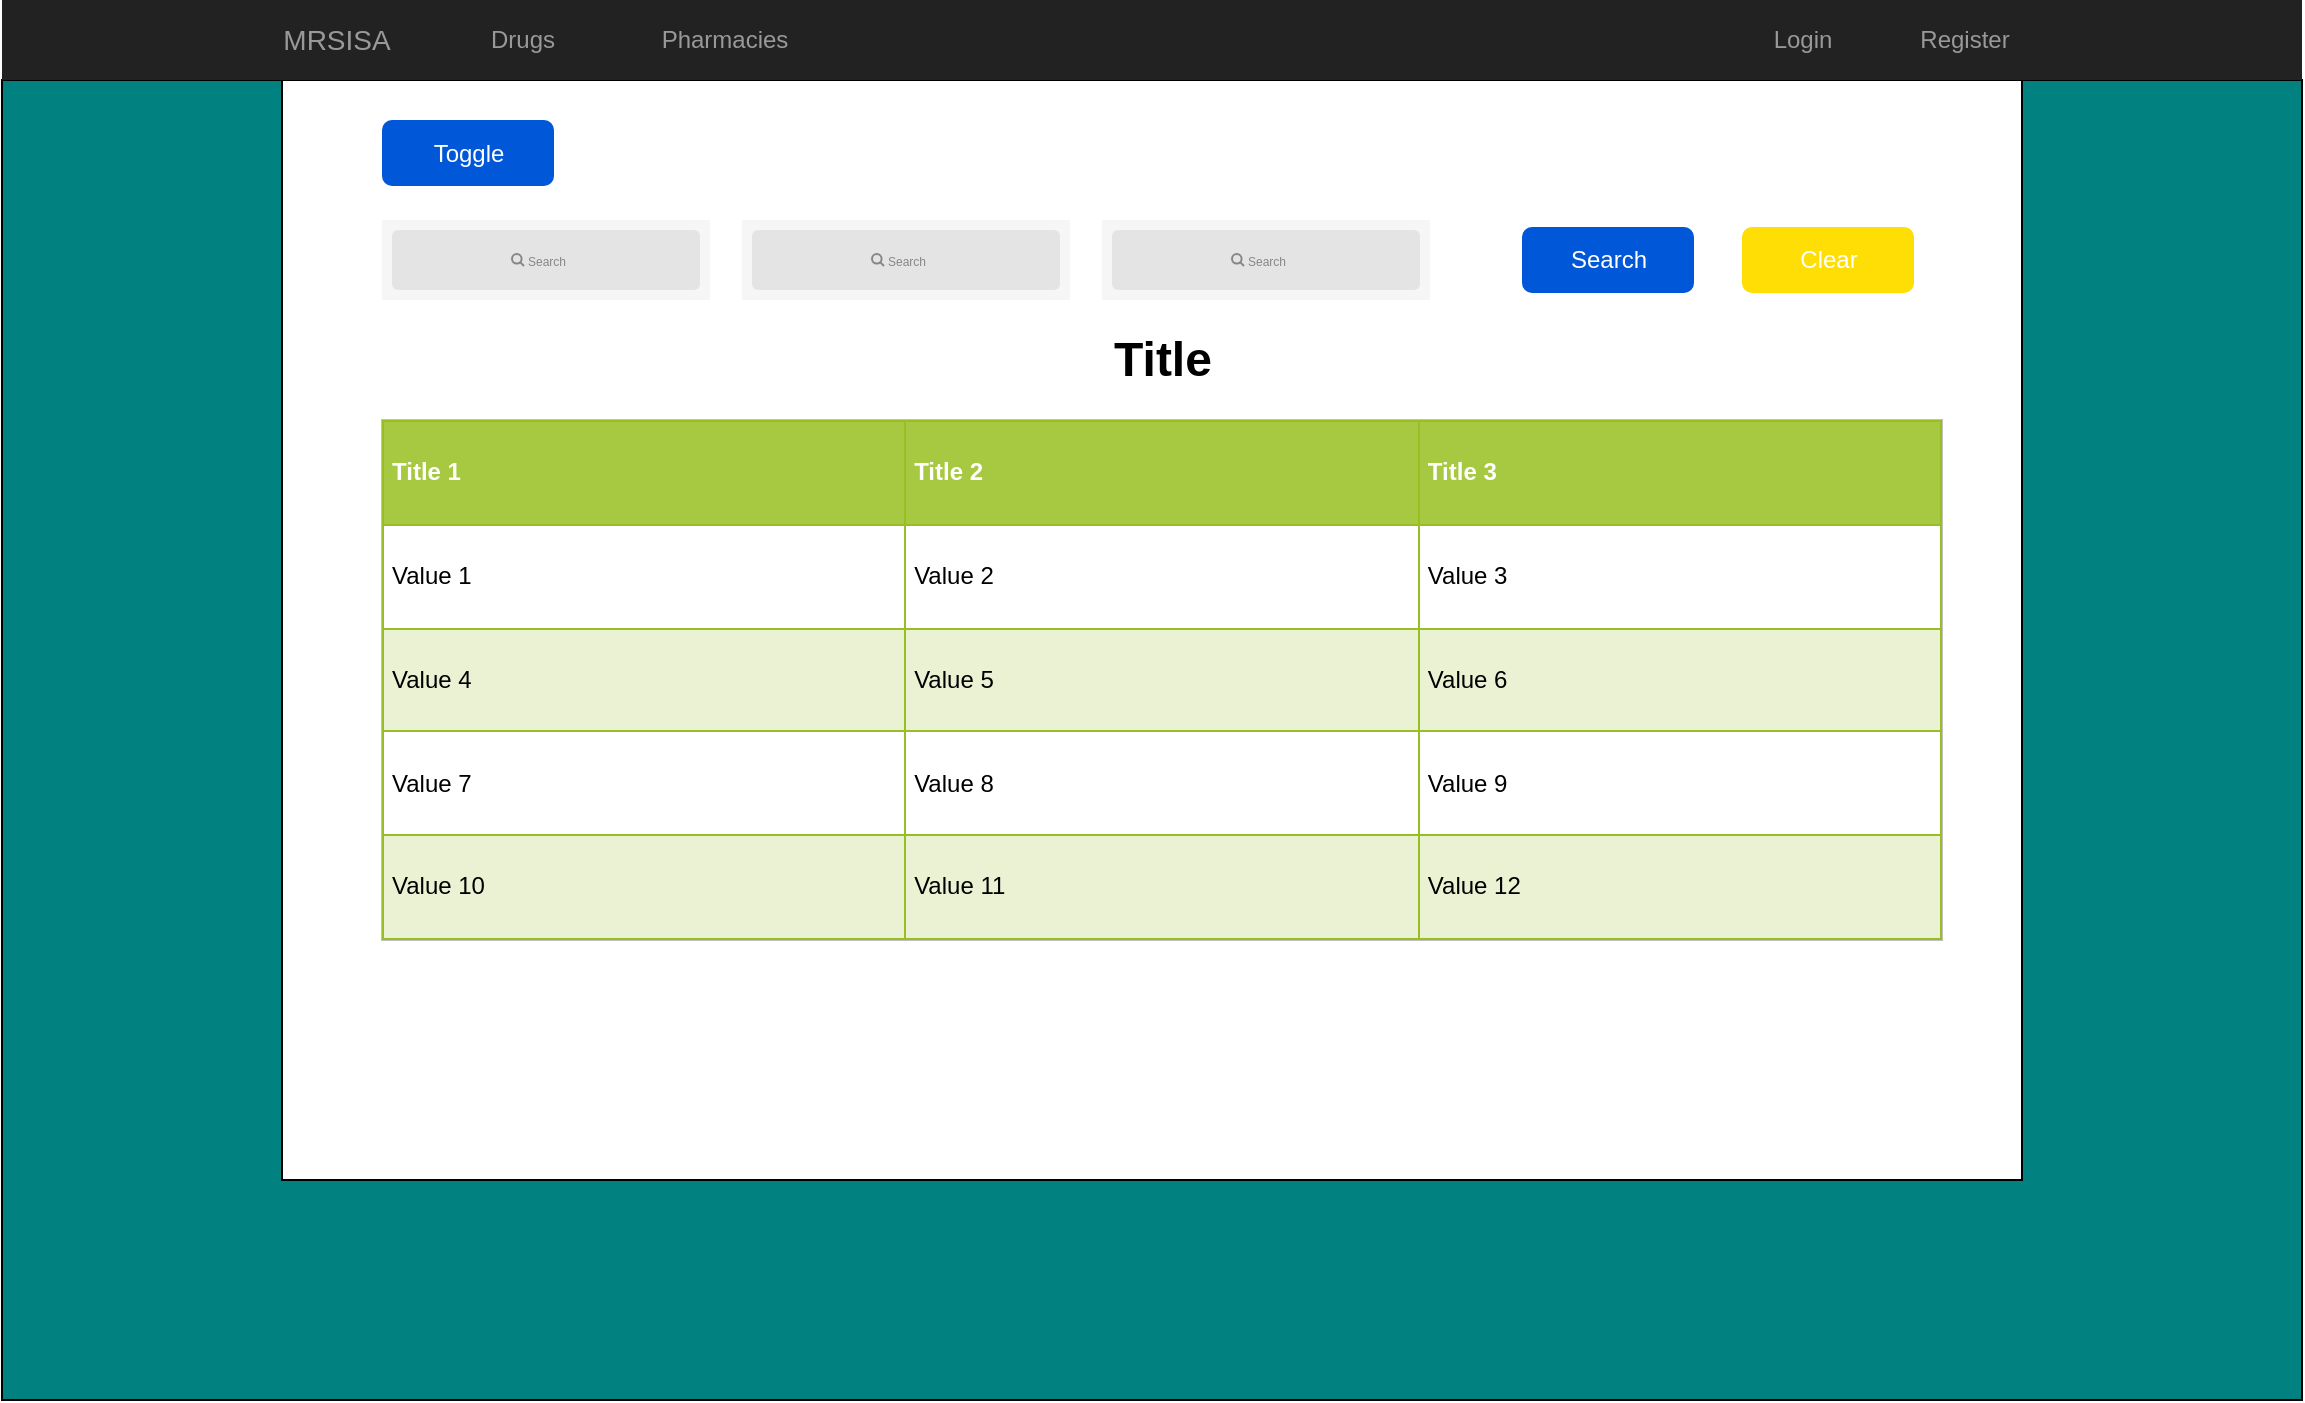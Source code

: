 <mxfile version="14.4.9" type="device"><diagram name="Page-1" id="c9db0220-8083-56f3-ca83-edcdcd058819"><mxGraphModel dx="1876" dy="922" grid="1" gridSize="10" guides="1" tooltips="1" connect="1" arrows="1" fold="1" page="1" pageScale="1.5" pageWidth="826" pageHeight="1169" background="#ffffff" math="0" shadow="0"><root><mxCell id="0" style=";html=1;"/><mxCell id="1" style=";html=1;" parent="0"/><mxCell id="1erqme0I429cUKNpEx2Z-60" value="" style="rounded=0;whiteSpace=wrap;html=1;fillColor=#018281;" parent="1" vertex="1"><mxGeometry x="40" y="110" width="1150" height="660" as="geometry"/></mxCell><mxCell id="1erqme0I429cUKNpEx2Z-47" value="" style="rounded=0;whiteSpace=wrap;html=1;" parent="1" vertex="1"><mxGeometry x="180" y="110" width="870" height="550" as="geometry"/></mxCell><mxCell id="3d76a8aef4d5c911-1" value="" style="html=1;shadow=0;dashed=0;shape=mxgraph.bootstrap.rect;fillColor=#222222;strokeColor=none;whiteSpace=wrap;rounded=0;fontSize=12;fontColor=#000000;align=center;" parent="1" vertex="1"><mxGeometry x="40" y="70" width="1150" height="40" as="geometry"/></mxCell><mxCell id="3d76a8aef4d5c911-2" value="MRSISA" style="html=1;shadow=0;dashed=0;fillColor=none;strokeColor=none;shape=mxgraph.bootstrap.rect;fontColor=#999999;fontSize=14;whiteSpace=wrap;" parent="3d76a8aef4d5c911-1" vertex="1"><mxGeometry x="110" width="115" height="40" as="geometry"/></mxCell><mxCell id="3d76a8aef4d5c911-9" value="Login" style="html=1;shadow=0;dashed=0;fillColor=none;strokeColor=none;shape=mxgraph.bootstrap.rect;fontColor=#999999;whiteSpace=wrap;" parent="3d76a8aef4d5c911-1" vertex="1"><mxGeometry x="850" width="100.625" height="40" as="geometry"/></mxCell><mxCell id="3d76a8aef4d5c911-10" value="Register" style="html=1;shadow=0;dashed=0;fillColor=none;strokeColor=none;shape=mxgraph.bootstrap.rect;fontColor=#999999;whiteSpace=wrap;" parent="3d76a8aef4d5c911-1" vertex="1"><mxGeometry x="930.625" width="100.625" height="40" as="geometry"/></mxCell><mxCell id="1erqme0I429cUKNpEx2Z-56" value="Drugs" style="html=1;shadow=0;dashed=0;fillColor=none;strokeColor=none;shape=mxgraph.bootstrap.rect;fontColor=#999999;whiteSpace=wrap;" parent="3d76a8aef4d5c911-1" vertex="1"><mxGeometry x="210" width="100.625" height="40" as="geometry"/></mxCell><mxCell id="1erqme0I429cUKNpEx2Z-57" value="Pharmacies" style="html=1;shadow=0;dashed=0;fillColor=none;strokeColor=none;shape=mxgraph.bootstrap.rect;fontColor=#999999;whiteSpace=wrap;" parent="3d76a8aef4d5c911-1" vertex="1"><mxGeometry x="310.63" width="100.625" height="40" as="geometry"/></mxCell><mxCell id="ULhuruTwqowVzDI6eNsh-1" value="&lt;table border=&quot;1&quot; width=&quot;100%&quot; height=&quot;100%&quot; cellpadding=&quot;4&quot; style=&quot;width:100%;height:100%;border-collapse:collapse;&quot;&gt;&lt;tr style=&quot;background-color:#A7C942;color:#ffffff;border:1px solid #98bf21;&quot;&gt;&lt;th align=&quot;left&quot;&gt;Title 1&lt;/th&gt;&lt;th align=&quot;left&quot;&gt;Title 2&lt;/th&gt;&lt;th align=&quot;left&quot;&gt;Title 3&lt;/th&gt;&lt;/tr&gt;&lt;tr style=&quot;border:1px solid #98bf21;&quot;&gt;&lt;td&gt;Value 1&lt;/td&gt;&lt;td&gt;Value 2&lt;/td&gt;&lt;td&gt;Value 3&lt;/td&gt;&lt;/tr&gt;&lt;tr style=&quot;background-color:#EAF2D3;border:1px solid #98bf21;&quot;&gt;&lt;td&gt;Value 4&lt;/td&gt;&lt;td&gt;Value 5&lt;/td&gt;&lt;td&gt;Value 6&lt;/td&gt;&lt;/tr&gt;&lt;tr style=&quot;border:1px solid #98bf21;&quot;&gt;&lt;td&gt;Value 7&lt;/td&gt;&lt;td&gt;Value 8&lt;/td&gt;&lt;td&gt;Value 9&lt;/td&gt;&lt;/tr&gt;&lt;tr style=&quot;background-color:#EAF2D3;border:1px solid #98bf21;&quot;&gt;&lt;td&gt;Value 10&lt;/td&gt;&lt;td&gt;Value 11&lt;/td&gt;&lt;td&gt;Value 12&lt;/td&gt;&lt;/tr&gt;&lt;/table&gt;" style="text;html=1;strokeColor=#c0c0c0;fillColor=#ffffff;overflow=fill;rounded=0;" vertex="1" parent="1"><mxGeometry x="230" y="280" width="780" height="260" as="geometry"/></mxCell><mxCell id="ULhuruTwqowVzDI6eNsh-11" value="Search" style="rounded=1;fillColor=#0057D8;strokeColor=none;html=1;fontColor=#ffffff;align=center;verticalAlign=middle;fontStyle=0;fontSize=12" vertex="1" parent="1"><mxGeometry x="800" y="183.5" width="86" height="33" as="geometry"/></mxCell><mxCell id="ULhuruTwqowVzDI6eNsh-17" value="Toggle" style="rounded=1;fillColor=#0057D8;align=center;strokeColor=none;html=1;fontColor=#ffffff;fontSize=12" vertex="1" parent="1"><mxGeometry x="230" y="130" width="86" height="33" as="geometry"/></mxCell><mxCell id="ULhuruTwqowVzDI6eNsh-19" value="" style="shape=rect;fillColor=#F6F6F6;strokeColor=none;" vertex="1" parent="1"><mxGeometry x="230" y="180" width="164" height="40" as="geometry"/></mxCell><mxCell id="ULhuruTwqowVzDI6eNsh-20" value="" style="html=1;strokeWidth=1;shadow=0;dashed=0;shape=mxgraph.ios7ui.marginRect;rx=3;ry=3;rectMargin=5;fillColor=#E4E4E4;strokeColor=none;" vertex="1" parent="ULhuruTwqowVzDI6eNsh-19"><mxGeometry width="164" height="40" as="geometry"/></mxCell><mxCell id="ULhuruTwqowVzDI6eNsh-21" value="Search" style="shape=mxgraph.ios7.icons.looking_glass;strokeColor=#878789;fillColor=none;fontColor=#878789;labelPosition=right;verticalLabelPosition=middle;align=left;verticalAlign=middle;fontSize=6;fontStyle=0;spacingTop=2;" vertex="1" parent="ULhuruTwqowVzDI6eNsh-19"><mxGeometry x="0.5" y="0.5" width="6" height="6" relative="1" as="geometry"><mxPoint x="-17" y="-3" as="offset"/></mxGeometry></mxCell><mxCell id="ULhuruTwqowVzDI6eNsh-22" value="" style="shape=rect;fillColor=#F6F6F6;strokeColor=none;" vertex="1" parent="1"><mxGeometry x="410" y="180" width="164" height="40" as="geometry"/></mxCell><mxCell id="ULhuruTwqowVzDI6eNsh-23" value="" style="html=1;strokeWidth=1;shadow=0;dashed=0;shape=mxgraph.ios7ui.marginRect;rx=3;ry=3;rectMargin=5;fillColor=#E4E4E4;strokeColor=none;" vertex="1" parent="ULhuruTwqowVzDI6eNsh-22"><mxGeometry width="164" height="40" as="geometry"/></mxCell><mxCell id="ULhuruTwqowVzDI6eNsh-24" value="Search" style="shape=mxgraph.ios7.icons.looking_glass;strokeColor=#878789;fillColor=none;fontColor=#878789;labelPosition=right;verticalLabelPosition=middle;align=left;verticalAlign=middle;fontSize=6;fontStyle=0;spacingTop=2;" vertex="1" parent="ULhuruTwqowVzDI6eNsh-22"><mxGeometry x="0.5" y="0.5" width="6" height="6" relative="1" as="geometry"><mxPoint x="-17" y="-3" as="offset"/></mxGeometry></mxCell><mxCell id="ULhuruTwqowVzDI6eNsh-25" value="" style="shape=rect;fillColor=#F6F6F6;strokeColor=none;" vertex="1" parent="1"><mxGeometry x="590" y="180" width="164" height="40" as="geometry"/></mxCell><mxCell id="ULhuruTwqowVzDI6eNsh-26" value="" style="html=1;strokeWidth=1;shadow=0;dashed=0;shape=mxgraph.ios7ui.marginRect;rx=3;ry=3;rectMargin=5;fillColor=#E4E4E4;strokeColor=none;" vertex="1" parent="ULhuruTwqowVzDI6eNsh-25"><mxGeometry width="164" height="40" as="geometry"/></mxCell><mxCell id="ULhuruTwqowVzDI6eNsh-27" value="Search" style="shape=mxgraph.ios7.icons.looking_glass;strokeColor=#878789;fillColor=none;fontColor=#878789;labelPosition=right;verticalLabelPosition=middle;align=left;verticalAlign=middle;fontSize=6;fontStyle=0;spacingTop=2;" vertex="1" parent="ULhuruTwqowVzDI6eNsh-25"><mxGeometry x="0.5" y="0.5" width="6" height="6" relative="1" as="geometry"><mxPoint x="-17" y="-3" as="offset"/></mxGeometry></mxCell><mxCell id="ULhuruTwqowVzDI6eNsh-29" value="Clear&lt;br&gt;" style="rounded=1;fillColor=#FFDE05;strokeColor=none;html=1;fontColor=#ffffff;align=center;verticalAlign=middle;fontStyle=0;fontSize=12" vertex="1" parent="1"><mxGeometry x="910" y="183.5" width="86" height="33" as="geometry"/></mxCell><mxCell id="ULhuruTwqowVzDI6eNsh-37" value="Title" style="text;strokeColor=none;fillColor=none;html=1;fontSize=24;fontStyle=1;verticalAlign=middle;align=center;" vertex="1" parent="1"><mxGeometry x="490" y="230" width="260" height="40" as="geometry"/></mxCell></root></mxGraphModel></diagram></mxfile>